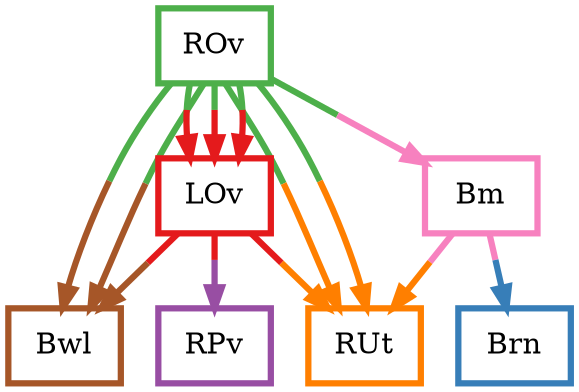 digraph barS {
	{
		rank=same
	4 [shape=box,penwidth=3,colorscheme=set19,color=3,label="ROv"]
	}
	{
		rank=same
		6 [shape=box,penwidth=3,colorscheme=set19,color=5,label="RUt"]
		5 [shape=box,penwidth=3,colorscheme=set19,color=4,label="RPv"]
		2 [shape=box,penwidth=3,colorscheme=set19,color=7,label="Bwl"]
		1 [shape=box,penwidth=3,colorscheme=set19,color=2,label="Brn"]
	}
	3 [shape=box,penwidth=3,colorscheme=set19,color=1,label="LOv"]
	0 [shape=box,penwidth=3,colorscheme=set19,color=8,label="Bm"]
	4 -> 0 [penwidth=3,colorscheme=set19,color="3;0.5:8"]
	4 -> 3 [penwidth=3,colorscheme=set19,color="3;0.5:1"]
	4 -> 2 [penwidth=3,colorscheme=set19,color="3;0.5:7"]
	4 -> 6 [penwidth=3,colorscheme=set19,color="3;0.5:5"]
	4 -> 3 [penwidth=3,colorscheme=set19,color="3;0.5:1"]
	4 -> 3 [penwidth=3,colorscheme=set19,color="3;0.5:1"]
	4 -> 2 [penwidth=3,colorscheme=set19,color="3;0.5:7"]
	4 -> 6 [penwidth=3,colorscheme=set19,color="3;0.5:5"]
	3 -> 2 [penwidth=3,colorscheme=set19,color="1;0.5:7"]
	3 -> 5 [penwidth=3,colorscheme=set19,color="1;0.5:4"]
	3 -> 6 [penwidth=3,colorscheme=set19,color="1;0.5:5"]
	0 -> 1 [penwidth=3,colorscheme=set19,color="8;0.5:2"]
	0 -> 6 [penwidth=3,colorscheme=set19,color="8;0.5:5"]
}
